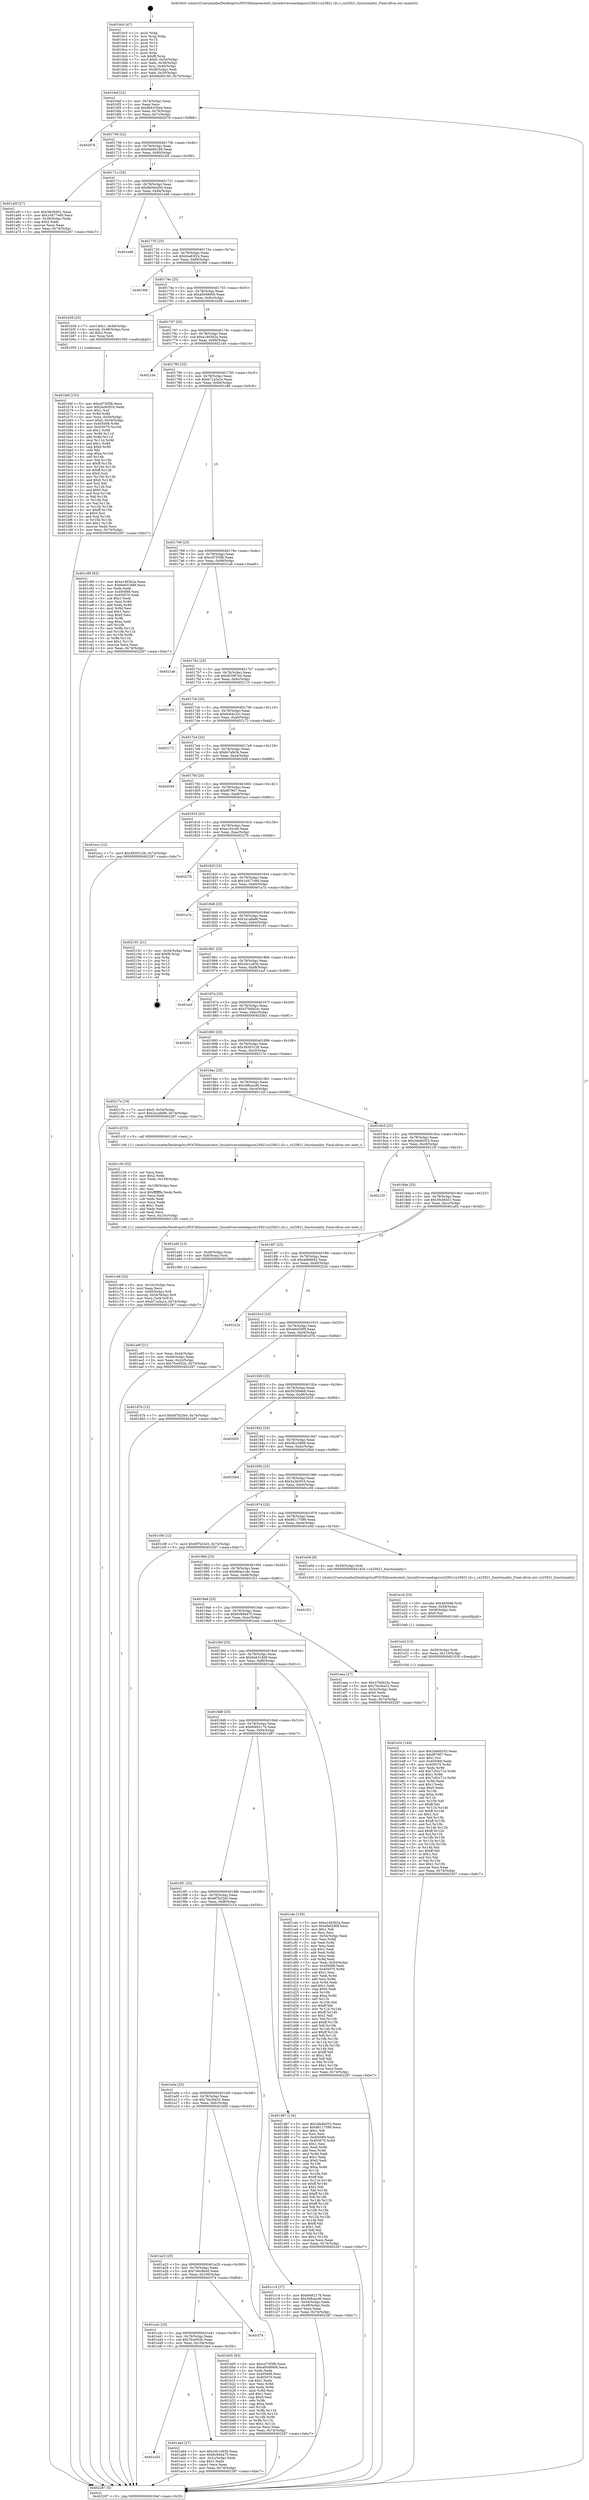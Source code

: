 digraph "0x4016c0" {
  label = "0x4016c0 (/mnt/c/Users/mathe/Desktop/tcc/POCII/binaries/extr_linuxdriversmediapcicx25821cx25821-i2c.c_cx25821_functionality_Final-ollvm.out::main(0))"
  labelloc = "t"
  node[shape=record]

  Entry [label="",width=0.3,height=0.3,shape=circle,fillcolor=black,style=filled]
  "0x4016ef" [label="{
     0x4016ef [23]\l
     | [instrs]\l
     &nbsp;&nbsp;0x4016ef \<+3\>: mov -0x74(%rbp),%eax\l
     &nbsp;&nbsp;0x4016f2 \<+2\>: mov %eax,%ecx\l
     &nbsp;&nbsp;0x4016f4 \<+6\>: sub $0x8bb335ed,%ecx\l
     &nbsp;&nbsp;0x4016fa \<+3\>: mov %eax,-0x78(%rbp)\l
     &nbsp;&nbsp;0x4016fd \<+3\>: mov %ecx,-0x7c(%rbp)\l
     &nbsp;&nbsp;0x401700 \<+6\>: je 0000000000402076 \<main+0x9b6\>\l
  }"]
  "0x402076" [label="{
     0x402076\l
  }", style=dashed]
  "0x401706" [label="{
     0x401706 [22]\l
     | [instrs]\l
     &nbsp;&nbsp;0x401706 \<+5\>: jmp 000000000040170b \<main+0x4b\>\l
     &nbsp;&nbsp;0x40170b \<+3\>: mov -0x78(%rbp),%eax\l
     &nbsp;&nbsp;0x40170e \<+5\>: sub $0x94e94180,%eax\l
     &nbsp;&nbsp;0x401713 \<+3\>: mov %eax,-0x80(%rbp)\l
     &nbsp;&nbsp;0x401716 \<+6\>: je 0000000000401a5f \<main+0x39f\>\l
  }"]
  Exit [label="",width=0.3,height=0.3,shape=circle,fillcolor=black,style=filled,peripheries=2]
  "0x401a5f" [label="{
     0x401a5f [27]\l
     | [instrs]\l
     &nbsp;&nbsp;0x401a5f \<+5\>: mov $0x3fe36451,%eax\l
     &nbsp;&nbsp;0x401a64 \<+5\>: mov $0x1d477e60,%ecx\l
     &nbsp;&nbsp;0x401a69 \<+3\>: mov -0x30(%rbp),%edx\l
     &nbsp;&nbsp;0x401a6c \<+3\>: cmp $0x2,%edx\l
     &nbsp;&nbsp;0x401a6f \<+3\>: cmovne %ecx,%eax\l
     &nbsp;&nbsp;0x401a72 \<+3\>: mov %eax,-0x74(%rbp)\l
     &nbsp;&nbsp;0x401a75 \<+5\>: jmp 0000000000402287 \<main+0xbc7\>\l
  }"]
  "0x40171c" [label="{
     0x40171c [25]\l
     | [instrs]\l
     &nbsp;&nbsp;0x40171c \<+5\>: jmp 0000000000401721 \<main+0x61\>\l
     &nbsp;&nbsp;0x401721 \<+3\>: mov -0x78(%rbp),%eax\l
     &nbsp;&nbsp;0x401724 \<+5\>: sub $0x9b50ed50,%eax\l
     &nbsp;&nbsp;0x401729 \<+6\>: mov %eax,-0x84(%rbp)\l
     &nbsp;&nbsp;0x40172f \<+6\>: je 0000000000401ed8 \<main+0x818\>\l
  }"]
  "0x402287" [label="{
     0x402287 [5]\l
     | [instrs]\l
     &nbsp;&nbsp;0x402287 \<+5\>: jmp 00000000004016ef \<main+0x2f\>\l
  }"]
  "0x4016c0" [label="{
     0x4016c0 [47]\l
     | [instrs]\l
     &nbsp;&nbsp;0x4016c0 \<+1\>: push %rbp\l
     &nbsp;&nbsp;0x4016c1 \<+3\>: mov %rsp,%rbp\l
     &nbsp;&nbsp;0x4016c4 \<+2\>: push %r15\l
     &nbsp;&nbsp;0x4016c6 \<+2\>: push %r14\l
     &nbsp;&nbsp;0x4016c8 \<+2\>: push %r13\l
     &nbsp;&nbsp;0x4016ca \<+2\>: push %r12\l
     &nbsp;&nbsp;0x4016cc \<+1\>: push %rbx\l
     &nbsp;&nbsp;0x4016cd \<+7\>: sub $0xf8,%rsp\l
     &nbsp;&nbsp;0x4016d4 \<+7\>: movl $0x0,-0x34(%rbp)\l
     &nbsp;&nbsp;0x4016db \<+3\>: mov %edi,-0x38(%rbp)\l
     &nbsp;&nbsp;0x4016de \<+4\>: mov %rsi,-0x40(%rbp)\l
     &nbsp;&nbsp;0x4016e2 \<+3\>: mov -0x38(%rbp),%edi\l
     &nbsp;&nbsp;0x4016e5 \<+3\>: mov %edi,-0x30(%rbp)\l
     &nbsp;&nbsp;0x4016e8 \<+7\>: movl $0x94e94180,-0x74(%rbp)\l
  }"]
  "0x401e3c" [label="{
     0x401e3c [144]\l
     | [instrs]\l
     &nbsp;&nbsp;0x401e3c \<+5\>: mov $0x3de8d353,%eax\l
     &nbsp;&nbsp;0x401e41 \<+5\>: mov $0xf87907,%esi\l
     &nbsp;&nbsp;0x401e46 \<+2\>: mov $0x1,%cl\l
     &nbsp;&nbsp;0x401e48 \<+7\>: mov 0x405068,%edx\l
     &nbsp;&nbsp;0x401e4f \<+8\>: mov 0x405070,%r8d\l
     &nbsp;&nbsp;0x401e57 \<+3\>: mov %edx,%r9d\l
     &nbsp;&nbsp;0x401e5a \<+7\>: add $0x7c92c71e,%r9d\l
     &nbsp;&nbsp;0x401e61 \<+4\>: sub $0x1,%r9d\l
     &nbsp;&nbsp;0x401e65 \<+7\>: sub $0x7c92c71e,%r9d\l
     &nbsp;&nbsp;0x401e6c \<+4\>: imul %r9d,%edx\l
     &nbsp;&nbsp;0x401e70 \<+3\>: and $0x1,%edx\l
     &nbsp;&nbsp;0x401e73 \<+3\>: cmp $0x0,%edx\l
     &nbsp;&nbsp;0x401e76 \<+4\>: sete %r10b\l
     &nbsp;&nbsp;0x401e7a \<+4\>: cmp $0xa,%r8d\l
     &nbsp;&nbsp;0x401e7e \<+4\>: setl %r11b\l
     &nbsp;&nbsp;0x401e82 \<+3\>: mov %r10b,%bl\l
     &nbsp;&nbsp;0x401e85 \<+3\>: xor $0xff,%bl\l
     &nbsp;&nbsp;0x401e88 \<+3\>: mov %r11b,%r14b\l
     &nbsp;&nbsp;0x401e8b \<+4\>: xor $0xff,%r14b\l
     &nbsp;&nbsp;0x401e8f \<+3\>: xor $0x1,%cl\l
     &nbsp;&nbsp;0x401e92 \<+3\>: mov %bl,%r15b\l
     &nbsp;&nbsp;0x401e95 \<+4\>: and $0xff,%r15b\l
     &nbsp;&nbsp;0x401e99 \<+3\>: and %cl,%r10b\l
     &nbsp;&nbsp;0x401e9c \<+3\>: mov %r14b,%r12b\l
     &nbsp;&nbsp;0x401e9f \<+4\>: and $0xff,%r12b\l
     &nbsp;&nbsp;0x401ea3 \<+3\>: and %cl,%r11b\l
     &nbsp;&nbsp;0x401ea6 \<+3\>: or %r10b,%r15b\l
     &nbsp;&nbsp;0x401ea9 \<+3\>: or %r11b,%r12b\l
     &nbsp;&nbsp;0x401eac \<+3\>: xor %r12b,%r15b\l
     &nbsp;&nbsp;0x401eaf \<+3\>: or %r14b,%bl\l
     &nbsp;&nbsp;0x401eb2 \<+3\>: xor $0xff,%bl\l
     &nbsp;&nbsp;0x401eb5 \<+3\>: or $0x1,%cl\l
     &nbsp;&nbsp;0x401eb8 \<+2\>: and %cl,%bl\l
     &nbsp;&nbsp;0x401eba \<+3\>: or %bl,%r15b\l
     &nbsp;&nbsp;0x401ebd \<+4\>: test $0x1,%r15b\l
     &nbsp;&nbsp;0x401ec1 \<+3\>: cmovne %esi,%eax\l
     &nbsp;&nbsp;0x401ec4 \<+3\>: mov %eax,-0x74(%rbp)\l
     &nbsp;&nbsp;0x401ec7 \<+5\>: jmp 0000000000402287 \<main+0xbc7\>\l
  }"]
  "0x401ed8" [label="{
     0x401ed8\l
  }", style=dashed]
  "0x401735" [label="{
     0x401735 [25]\l
     | [instrs]\l
     &nbsp;&nbsp;0x401735 \<+5\>: jmp 000000000040173a \<main+0x7a\>\l
     &nbsp;&nbsp;0x40173a \<+3\>: mov -0x78(%rbp),%eax\l
     &nbsp;&nbsp;0x40173d \<+5\>: sub $0x9ca83f24,%eax\l
     &nbsp;&nbsp;0x401742 \<+6\>: mov %eax,-0x88(%rbp)\l
     &nbsp;&nbsp;0x401748 \<+6\>: je 0000000000401f06 \<main+0x846\>\l
  }"]
  "0x401e2d" [label="{
     0x401e2d [15]\l
     | [instrs]\l
     &nbsp;&nbsp;0x401e2d \<+4\>: mov -0x50(%rbp),%rdi\l
     &nbsp;&nbsp;0x401e31 \<+6\>: mov %eax,-0x110(%rbp)\l
     &nbsp;&nbsp;0x401e37 \<+5\>: call 0000000000401030 \<free@plt\>\l
     | [calls]\l
     &nbsp;&nbsp;0x401030 \{1\} (unknown)\l
  }"]
  "0x401f06" [label="{
     0x401f06\l
  }", style=dashed]
  "0x40174e" [label="{
     0x40174e [25]\l
     | [instrs]\l
     &nbsp;&nbsp;0x40174e \<+5\>: jmp 0000000000401753 \<main+0x93\>\l
     &nbsp;&nbsp;0x401753 \<+3\>: mov -0x78(%rbp),%eax\l
     &nbsp;&nbsp;0x401756 \<+5\>: sub $0xa0048606,%eax\l
     &nbsp;&nbsp;0x40175b \<+6\>: mov %eax,-0x8c(%rbp)\l
     &nbsp;&nbsp;0x401761 \<+6\>: je 0000000000401b58 \<main+0x498\>\l
  }"]
  "0x401e16" [label="{
     0x401e16 [23]\l
     | [instrs]\l
     &nbsp;&nbsp;0x401e16 \<+10\>: movabs $0x4030d6,%rdi\l
     &nbsp;&nbsp;0x401e20 \<+3\>: mov %eax,-0x58(%rbp)\l
     &nbsp;&nbsp;0x401e23 \<+3\>: mov -0x58(%rbp),%esi\l
     &nbsp;&nbsp;0x401e26 \<+2\>: mov $0x0,%al\l
     &nbsp;&nbsp;0x401e28 \<+5\>: call 0000000000401040 \<printf@plt\>\l
     | [calls]\l
     &nbsp;&nbsp;0x401040 \{1\} (unknown)\l
  }"]
  "0x401b58" [label="{
     0x401b58 [23]\l
     | [instrs]\l
     &nbsp;&nbsp;0x401b58 \<+7\>: movl $0x1,-0x48(%rbp)\l
     &nbsp;&nbsp;0x401b5f \<+4\>: movslq -0x48(%rbp),%rax\l
     &nbsp;&nbsp;0x401b63 \<+4\>: shl $0x2,%rax\l
     &nbsp;&nbsp;0x401b67 \<+3\>: mov %rax,%rdi\l
     &nbsp;&nbsp;0x401b6a \<+5\>: call 0000000000401050 \<malloc@plt\>\l
     | [calls]\l
     &nbsp;&nbsp;0x401050 \{1\} (unknown)\l
  }"]
  "0x401767" [label="{
     0x401767 [25]\l
     | [instrs]\l
     &nbsp;&nbsp;0x401767 \<+5\>: jmp 000000000040176c \<main+0xac\>\l
     &nbsp;&nbsp;0x40176c \<+3\>: mov -0x78(%rbp),%eax\l
     &nbsp;&nbsp;0x40176f \<+5\>: sub $0xa1493b2a,%eax\l
     &nbsp;&nbsp;0x401774 \<+6\>: mov %eax,-0x90(%rbp)\l
     &nbsp;&nbsp;0x40177a \<+6\>: je 00000000004021d4 \<main+0xb14\>\l
  }"]
  "0x401c68" [label="{
     0x401c68 [33]\l
     | [instrs]\l
     &nbsp;&nbsp;0x401c68 \<+6\>: mov -0x10c(%rbp),%ecx\l
     &nbsp;&nbsp;0x401c6e \<+3\>: imul %eax,%ecx\l
     &nbsp;&nbsp;0x401c71 \<+4\>: mov -0x50(%rbp),%r8\l
     &nbsp;&nbsp;0x401c75 \<+4\>: movslq -0x54(%rbp),%r9\l
     &nbsp;&nbsp;0x401c79 \<+4\>: mov %ecx,(%r8,%r9,4)\l
     &nbsp;&nbsp;0x401c7d \<+7\>: movl $0xb71a5a1e,-0x74(%rbp)\l
     &nbsp;&nbsp;0x401c84 \<+5\>: jmp 0000000000402287 \<main+0xbc7\>\l
  }"]
  "0x4021d4" [label="{
     0x4021d4\l
  }", style=dashed]
  "0x401780" [label="{
     0x401780 [25]\l
     | [instrs]\l
     &nbsp;&nbsp;0x401780 \<+5\>: jmp 0000000000401785 \<main+0xc5\>\l
     &nbsp;&nbsp;0x401785 \<+3\>: mov -0x78(%rbp),%eax\l
     &nbsp;&nbsp;0x401788 \<+5\>: sub $0xb71a5a1e,%eax\l
     &nbsp;&nbsp;0x40178d \<+6\>: mov %eax,-0x94(%rbp)\l
     &nbsp;&nbsp;0x401793 \<+6\>: je 0000000000401c89 \<main+0x5c9\>\l
  }"]
  "0x401c34" [label="{
     0x401c34 [52]\l
     | [instrs]\l
     &nbsp;&nbsp;0x401c34 \<+2\>: xor %ecx,%ecx\l
     &nbsp;&nbsp;0x401c36 \<+5\>: mov $0x2,%edx\l
     &nbsp;&nbsp;0x401c3b \<+6\>: mov %edx,-0x108(%rbp)\l
     &nbsp;&nbsp;0x401c41 \<+1\>: cltd\l
     &nbsp;&nbsp;0x401c42 \<+6\>: mov -0x108(%rbp),%esi\l
     &nbsp;&nbsp;0x401c48 \<+2\>: idiv %esi\l
     &nbsp;&nbsp;0x401c4a \<+6\>: imul $0xfffffffe,%edx,%edx\l
     &nbsp;&nbsp;0x401c50 \<+2\>: mov %ecx,%edi\l
     &nbsp;&nbsp;0x401c52 \<+2\>: sub %edx,%edi\l
     &nbsp;&nbsp;0x401c54 \<+2\>: mov %ecx,%edx\l
     &nbsp;&nbsp;0x401c56 \<+3\>: sub $0x1,%edx\l
     &nbsp;&nbsp;0x401c59 \<+2\>: add %edx,%edi\l
     &nbsp;&nbsp;0x401c5b \<+2\>: sub %edi,%ecx\l
     &nbsp;&nbsp;0x401c5d \<+6\>: mov %ecx,-0x10c(%rbp)\l
     &nbsp;&nbsp;0x401c63 \<+5\>: call 0000000000401160 \<next_i\>\l
     | [calls]\l
     &nbsp;&nbsp;0x401160 \{1\} (/mnt/c/Users/mathe/Desktop/tcc/POCII/binaries/extr_linuxdriversmediapcicx25821cx25821-i2c.c_cx25821_functionality_Final-ollvm.out::next_i)\l
  }"]
  "0x401c89" [label="{
     0x401c89 [83]\l
     | [instrs]\l
     &nbsp;&nbsp;0x401c89 \<+5\>: mov $0xa1493b2a,%eax\l
     &nbsp;&nbsp;0x401c8e \<+5\>: mov $0x6e6318d9,%ecx\l
     &nbsp;&nbsp;0x401c93 \<+2\>: xor %edx,%edx\l
     &nbsp;&nbsp;0x401c95 \<+7\>: mov 0x405068,%esi\l
     &nbsp;&nbsp;0x401c9c \<+7\>: mov 0x405070,%edi\l
     &nbsp;&nbsp;0x401ca3 \<+3\>: sub $0x1,%edx\l
     &nbsp;&nbsp;0x401ca6 \<+3\>: mov %esi,%r8d\l
     &nbsp;&nbsp;0x401ca9 \<+3\>: add %edx,%r8d\l
     &nbsp;&nbsp;0x401cac \<+4\>: imul %r8d,%esi\l
     &nbsp;&nbsp;0x401cb0 \<+3\>: and $0x1,%esi\l
     &nbsp;&nbsp;0x401cb3 \<+3\>: cmp $0x0,%esi\l
     &nbsp;&nbsp;0x401cb6 \<+4\>: sete %r9b\l
     &nbsp;&nbsp;0x401cba \<+3\>: cmp $0xa,%edi\l
     &nbsp;&nbsp;0x401cbd \<+4\>: setl %r10b\l
     &nbsp;&nbsp;0x401cc1 \<+3\>: mov %r9b,%r11b\l
     &nbsp;&nbsp;0x401cc4 \<+3\>: and %r10b,%r11b\l
     &nbsp;&nbsp;0x401cc7 \<+3\>: xor %r10b,%r9b\l
     &nbsp;&nbsp;0x401cca \<+3\>: or %r9b,%r11b\l
     &nbsp;&nbsp;0x401ccd \<+4\>: test $0x1,%r11b\l
     &nbsp;&nbsp;0x401cd1 \<+3\>: cmovne %ecx,%eax\l
     &nbsp;&nbsp;0x401cd4 \<+3\>: mov %eax,-0x74(%rbp)\l
     &nbsp;&nbsp;0x401cd7 \<+5\>: jmp 0000000000402287 \<main+0xbc7\>\l
  }"]
  "0x401799" [label="{
     0x401799 [25]\l
     | [instrs]\l
     &nbsp;&nbsp;0x401799 \<+5\>: jmp 000000000040179e \<main+0xde\>\l
     &nbsp;&nbsp;0x40179e \<+3\>: mov -0x78(%rbp),%eax\l
     &nbsp;&nbsp;0x4017a1 \<+5\>: sub $0xcd75f3fb,%eax\l
     &nbsp;&nbsp;0x4017a6 \<+6\>: mov %eax,-0x98(%rbp)\l
     &nbsp;&nbsp;0x4017ac \<+6\>: je 00000000004021a6 \<main+0xae6\>\l
  }"]
  "0x401b6f" [label="{
     0x401b6f [153]\l
     | [instrs]\l
     &nbsp;&nbsp;0x401b6f \<+5\>: mov $0xcd75f3fb,%ecx\l
     &nbsp;&nbsp;0x401b74 \<+5\>: mov $0x5a3b5f16,%edx\l
     &nbsp;&nbsp;0x401b79 \<+3\>: mov $0x1,%sil\l
     &nbsp;&nbsp;0x401b7c \<+3\>: xor %r8d,%r8d\l
     &nbsp;&nbsp;0x401b7f \<+4\>: mov %rax,-0x50(%rbp)\l
     &nbsp;&nbsp;0x401b83 \<+7\>: movl $0x0,-0x54(%rbp)\l
     &nbsp;&nbsp;0x401b8a \<+8\>: mov 0x405068,%r9d\l
     &nbsp;&nbsp;0x401b92 \<+8\>: mov 0x405070,%r10d\l
     &nbsp;&nbsp;0x401b9a \<+4\>: sub $0x1,%r8d\l
     &nbsp;&nbsp;0x401b9e \<+3\>: mov %r9d,%r11d\l
     &nbsp;&nbsp;0x401ba1 \<+3\>: add %r8d,%r11d\l
     &nbsp;&nbsp;0x401ba4 \<+4\>: imul %r11d,%r9d\l
     &nbsp;&nbsp;0x401ba8 \<+4\>: and $0x1,%r9d\l
     &nbsp;&nbsp;0x401bac \<+4\>: cmp $0x0,%r9d\l
     &nbsp;&nbsp;0x401bb0 \<+3\>: sete %bl\l
     &nbsp;&nbsp;0x401bb3 \<+4\>: cmp $0xa,%r10d\l
     &nbsp;&nbsp;0x401bb7 \<+4\>: setl %r14b\l
     &nbsp;&nbsp;0x401bbb \<+3\>: mov %bl,%r15b\l
     &nbsp;&nbsp;0x401bbe \<+4\>: xor $0xff,%r15b\l
     &nbsp;&nbsp;0x401bc2 \<+3\>: mov %r14b,%r12b\l
     &nbsp;&nbsp;0x401bc5 \<+4\>: xor $0xff,%r12b\l
     &nbsp;&nbsp;0x401bc9 \<+4\>: xor $0x0,%sil\l
     &nbsp;&nbsp;0x401bcd \<+3\>: mov %r15b,%r13b\l
     &nbsp;&nbsp;0x401bd0 \<+4\>: and $0x0,%r13b\l
     &nbsp;&nbsp;0x401bd4 \<+3\>: and %sil,%bl\l
     &nbsp;&nbsp;0x401bd7 \<+3\>: mov %r12b,%al\l
     &nbsp;&nbsp;0x401bda \<+2\>: and $0x0,%al\l
     &nbsp;&nbsp;0x401bdc \<+3\>: and %sil,%r14b\l
     &nbsp;&nbsp;0x401bdf \<+3\>: or %bl,%r13b\l
     &nbsp;&nbsp;0x401be2 \<+3\>: or %r14b,%al\l
     &nbsp;&nbsp;0x401be5 \<+3\>: xor %al,%r13b\l
     &nbsp;&nbsp;0x401be8 \<+3\>: or %r12b,%r15b\l
     &nbsp;&nbsp;0x401beb \<+4\>: xor $0xff,%r15b\l
     &nbsp;&nbsp;0x401bef \<+4\>: or $0x0,%sil\l
     &nbsp;&nbsp;0x401bf3 \<+3\>: and %sil,%r15b\l
     &nbsp;&nbsp;0x401bf6 \<+3\>: or %r15b,%r13b\l
     &nbsp;&nbsp;0x401bf9 \<+4\>: test $0x1,%r13b\l
     &nbsp;&nbsp;0x401bfd \<+3\>: cmovne %edx,%ecx\l
     &nbsp;&nbsp;0x401c00 \<+3\>: mov %ecx,-0x74(%rbp)\l
     &nbsp;&nbsp;0x401c03 \<+5\>: jmp 0000000000402287 \<main+0xbc7\>\l
  }"]
  "0x4021a6" [label="{
     0x4021a6\l
  }", style=dashed]
  "0x4017b2" [label="{
     0x4017b2 [25]\l
     | [instrs]\l
     &nbsp;&nbsp;0x4017b2 \<+5\>: jmp 00000000004017b7 \<main+0xf7\>\l
     &nbsp;&nbsp;0x4017b7 \<+3\>: mov -0x78(%rbp),%eax\l
     &nbsp;&nbsp;0x4017ba \<+5\>: sub $0xd039f7ed,%eax\l
     &nbsp;&nbsp;0x4017bf \<+6\>: mov %eax,-0x9c(%rbp)\l
     &nbsp;&nbsp;0x4017c5 \<+6\>: je 0000000000402115 \<main+0xa55\>\l
  }"]
  "0x401a55" [label="{
     0x401a55\l
  }", style=dashed]
  "0x402115" [label="{
     0x402115\l
  }", style=dashed]
  "0x4017cb" [label="{
     0x4017cb [25]\l
     | [instrs]\l
     &nbsp;&nbsp;0x4017cb \<+5\>: jmp 00000000004017d0 \<main+0x110\>\l
     &nbsp;&nbsp;0x4017d0 \<+3\>: mov -0x78(%rbp),%eax\l
     &nbsp;&nbsp;0x4017d3 \<+5\>: sub $0xdc64c22c,%eax\l
     &nbsp;&nbsp;0x4017d8 \<+6\>: mov %eax,-0xa0(%rbp)\l
     &nbsp;&nbsp;0x4017de \<+6\>: je 0000000000402172 \<main+0xab2\>\l
  }"]
  "0x401ab4" [label="{
     0x401ab4 [27]\l
     | [instrs]\l
     &nbsp;&nbsp;0x401ab4 \<+5\>: mov $0x2dc1a93b,%eax\l
     &nbsp;&nbsp;0x401ab9 \<+5\>: mov $0x6c9d4475,%ecx\l
     &nbsp;&nbsp;0x401abe \<+3\>: mov -0x2c(%rbp),%edx\l
     &nbsp;&nbsp;0x401ac1 \<+3\>: cmp $0x1,%edx\l
     &nbsp;&nbsp;0x401ac4 \<+3\>: cmovl %ecx,%eax\l
     &nbsp;&nbsp;0x401ac7 \<+3\>: mov %eax,-0x74(%rbp)\l
     &nbsp;&nbsp;0x401aca \<+5\>: jmp 0000000000402287 \<main+0xbc7\>\l
  }"]
  "0x402172" [label="{
     0x402172\l
  }", style=dashed]
  "0x4017e4" [label="{
     0x4017e4 [25]\l
     | [instrs]\l
     &nbsp;&nbsp;0x4017e4 \<+5\>: jmp 00000000004017e9 \<main+0x129\>\l
     &nbsp;&nbsp;0x4017e9 \<+3\>: mov -0x78(%rbp),%eax\l
     &nbsp;&nbsp;0x4017ec \<+5\>: sub $0xfe7afe3b,%eax\l
     &nbsp;&nbsp;0x4017f1 \<+6\>: mov %eax,-0xa4(%rbp)\l
     &nbsp;&nbsp;0x4017f7 \<+6\>: je 0000000000402049 \<main+0x989\>\l
  }"]
  "0x401a3c" [label="{
     0x401a3c [25]\l
     | [instrs]\l
     &nbsp;&nbsp;0x401a3c \<+5\>: jmp 0000000000401a41 \<main+0x381\>\l
     &nbsp;&nbsp;0x401a41 \<+3\>: mov -0x78(%rbp),%eax\l
     &nbsp;&nbsp;0x401a44 \<+5\>: sub $0x7fce052b,%eax\l
     &nbsp;&nbsp;0x401a49 \<+6\>: mov %eax,-0x104(%rbp)\l
     &nbsp;&nbsp;0x401a4f \<+6\>: je 0000000000401ab4 \<main+0x3f4\>\l
  }"]
  "0x402049" [label="{
     0x402049\l
  }", style=dashed]
  "0x4017fd" [label="{
     0x4017fd [25]\l
     | [instrs]\l
     &nbsp;&nbsp;0x4017fd \<+5\>: jmp 0000000000401802 \<main+0x142\>\l
     &nbsp;&nbsp;0x401802 \<+3\>: mov -0x78(%rbp),%eax\l
     &nbsp;&nbsp;0x401805 \<+5\>: sub $0xf87907,%eax\l
     &nbsp;&nbsp;0x40180a \<+6\>: mov %eax,-0xa8(%rbp)\l
     &nbsp;&nbsp;0x401810 \<+6\>: je 0000000000401ecc \<main+0x80c\>\l
  }"]
  "0x401f74" [label="{
     0x401f74\l
  }", style=dashed]
  "0x401ecc" [label="{
     0x401ecc [12]\l
     | [instrs]\l
     &nbsp;&nbsp;0x401ecc \<+7\>: movl $0x38303126,-0x74(%rbp)\l
     &nbsp;&nbsp;0x401ed3 \<+5\>: jmp 0000000000402287 \<main+0xbc7\>\l
  }"]
  "0x401816" [label="{
     0x401816 [25]\l
     | [instrs]\l
     &nbsp;&nbsp;0x401816 \<+5\>: jmp 000000000040181b \<main+0x15b\>\l
     &nbsp;&nbsp;0x40181b \<+3\>: mov -0x78(%rbp),%eax\l
     &nbsp;&nbsp;0x40181e \<+5\>: sub $0xe192c9d,%eax\l
     &nbsp;&nbsp;0x401823 \<+6\>: mov %eax,-0xac(%rbp)\l
     &nbsp;&nbsp;0x401829 \<+6\>: je 000000000040227b \<main+0xbbb\>\l
  }"]
  "0x401a23" [label="{
     0x401a23 [25]\l
     | [instrs]\l
     &nbsp;&nbsp;0x401a23 \<+5\>: jmp 0000000000401a28 \<main+0x368\>\l
     &nbsp;&nbsp;0x401a28 \<+3\>: mov -0x78(%rbp),%eax\l
     &nbsp;&nbsp;0x401a2b \<+5\>: sub $0x7e6c8b40,%eax\l
     &nbsp;&nbsp;0x401a30 \<+6\>: mov %eax,-0x100(%rbp)\l
     &nbsp;&nbsp;0x401a36 \<+6\>: je 0000000000401f74 \<main+0x8b4\>\l
  }"]
  "0x40227b" [label="{
     0x40227b\l
  }", style=dashed]
  "0x40182f" [label="{
     0x40182f [25]\l
     | [instrs]\l
     &nbsp;&nbsp;0x40182f \<+5\>: jmp 0000000000401834 \<main+0x174\>\l
     &nbsp;&nbsp;0x401834 \<+3\>: mov -0x78(%rbp),%eax\l
     &nbsp;&nbsp;0x401837 \<+5\>: sub $0x1d477e60,%eax\l
     &nbsp;&nbsp;0x40183c \<+6\>: mov %eax,-0xb0(%rbp)\l
     &nbsp;&nbsp;0x401842 \<+6\>: je 0000000000401a7a \<main+0x3ba\>\l
  }"]
  "0x401b05" [label="{
     0x401b05 [83]\l
     | [instrs]\l
     &nbsp;&nbsp;0x401b05 \<+5\>: mov $0xcd75f3fb,%eax\l
     &nbsp;&nbsp;0x401b0a \<+5\>: mov $0xa0048606,%ecx\l
     &nbsp;&nbsp;0x401b0f \<+2\>: xor %edx,%edx\l
     &nbsp;&nbsp;0x401b11 \<+7\>: mov 0x405068,%esi\l
     &nbsp;&nbsp;0x401b18 \<+7\>: mov 0x405070,%edi\l
     &nbsp;&nbsp;0x401b1f \<+3\>: sub $0x1,%edx\l
     &nbsp;&nbsp;0x401b22 \<+3\>: mov %esi,%r8d\l
     &nbsp;&nbsp;0x401b25 \<+3\>: add %edx,%r8d\l
     &nbsp;&nbsp;0x401b28 \<+4\>: imul %r8d,%esi\l
     &nbsp;&nbsp;0x401b2c \<+3\>: and $0x1,%esi\l
     &nbsp;&nbsp;0x401b2f \<+3\>: cmp $0x0,%esi\l
     &nbsp;&nbsp;0x401b32 \<+4\>: sete %r9b\l
     &nbsp;&nbsp;0x401b36 \<+3\>: cmp $0xa,%edi\l
     &nbsp;&nbsp;0x401b39 \<+4\>: setl %r10b\l
     &nbsp;&nbsp;0x401b3d \<+3\>: mov %r9b,%r11b\l
     &nbsp;&nbsp;0x401b40 \<+3\>: and %r10b,%r11b\l
     &nbsp;&nbsp;0x401b43 \<+3\>: xor %r10b,%r9b\l
     &nbsp;&nbsp;0x401b46 \<+3\>: or %r9b,%r11b\l
     &nbsp;&nbsp;0x401b49 \<+4\>: test $0x1,%r11b\l
     &nbsp;&nbsp;0x401b4d \<+3\>: cmovne %ecx,%eax\l
     &nbsp;&nbsp;0x401b50 \<+3\>: mov %eax,-0x74(%rbp)\l
     &nbsp;&nbsp;0x401b53 \<+5\>: jmp 0000000000402287 \<main+0xbc7\>\l
  }"]
  "0x401a7a" [label="{
     0x401a7a\l
  }", style=dashed]
  "0x401848" [label="{
     0x401848 [25]\l
     | [instrs]\l
     &nbsp;&nbsp;0x401848 \<+5\>: jmp 000000000040184d \<main+0x18d\>\l
     &nbsp;&nbsp;0x40184d \<+3\>: mov -0x78(%rbp),%eax\l
     &nbsp;&nbsp;0x401850 \<+5\>: sub $0x2a1afa96,%eax\l
     &nbsp;&nbsp;0x401855 \<+6\>: mov %eax,-0xb4(%rbp)\l
     &nbsp;&nbsp;0x40185b \<+6\>: je 0000000000402191 \<main+0xad1\>\l
  }"]
  "0x401a0a" [label="{
     0x401a0a [25]\l
     | [instrs]\l
     &nbsp;&nbsp;0x401a0a \<+5\>: jmp 0000000000401a0f \<main+0x34f\>\l
     &nbsp;&nbsp;0x401a0f \<+3\>: mov -0x78(%rbp),%eax\l
     &nbsp;&nbsp;0x401a12 \<+5\>: sub $0x70a3ba32,%eax\l
     &nbsp;&nbsp;0x401a17 \<+6\>: mov %eax,-0xfc(%rbp)\l
     &nbsp;&nbsp;0x401a1d \<+6\>: je 0000000000401b05 \<main+0x445\>\l
  }"]
  "0x402191" [label="{
     0x402191 [21]\l
     | [instrs]\l
     &nbsp;&nbsp;0x402191 \<+3\>: mov -0x34(%rbp),%eax\l
     &nbsp;&nbsp;0x402194 \<+7\>: add $0xf8,%rsp\l
     &nbsp;&nbsp;0x40219b \<+1\>: pop %rbx\l
     &nbsp;&nbsp;0x40219c \<+2\>: pop %r12\l
     &nbsp;&nbsp;0x40219e \<+2\>: pop %r13\l
     &nbsp;&nbsp;0x4021a0 \<+2\>: pop %r14\l
     &nbsp;&nbsp;0x4021a2 \<+2\>: pop %r15\l
     &nbsp;&nbsp;0x4021a4 \<+1\>: pop %rbp\l
     &nbsp;&nbsp;0x4021a5 \<+1\>: ret\l
  }"]
  "0x401861" [label="{
     0x401861 [25]\l
     | [instrs]\l
     &nbsp;&nbsp;0x401861 \<+5\>: jmp 0000000000401866 \<main+0x1a6\>\l
     &nbsp;&nbsp;0x401866 \<+3\>: mov -0x78(%rbp),%eax\l
     &nbsp;&nbsp;0x401869 \<+5\>: sub $0x2dc1a93b,%eax\l
     &nbsp;&nbsp;0x40186e \<+6\>: mov %eax,-0xb8(%rbp)\l
     &nbsp;&nbsp;0x401874 \<+6\>: je 0000000000401acf \<main+0x40f\>\l
  }"]
  "0x401c14" [label="{
     0x401c14 [27]\l
     | [instrs]\l
     &nbsp;&nbsp;0x401c14 \<+5\>: mov $0x6f462176,%eax\l
     &nbsp;&nbsp;0x401c19 \<+5\>: mov $0x3d8cacd6,%ecx\l
     &nbsp;&nbsp;0x401c1e \<+3\>: mov -0x54(%rbp),%edx\l
     &nbsp;&nbsp;0x401c21 \<+3\>: cmp -0x48(%rbp),%edx\l
     &nbsp;&nbsp;0x401c24 \<+3\>: cmovl %ecx,%eax\l
     &nbsp;&nbsp;0x401c27 \<+3\>: mov %eax,-0x74(%rbp)\l
     &nbsp;&nbsp;0x401c2a \<+5\>: jmp 0000000000402287 \<main+0xbc7\>\l
  }"]
  "0x401acf" [label="{
     0x401acf\l
  }", style=dashed]
  "0x40187a" [label="{
     0x40187a [25]\l
     | [instrs]\l
     &nbsp;&nbsp;0x40187a \<+5\>: jmp 000000000040187f \<main+0x1bf\>\l
     &nbsp;&nbsp;0x40187f \<+3\>: mov -0x78(%rbp),%eax\l
     &nbsp;&nbsp;0x401882 \<+5\>: sub $0x37b0624c,%eax\l
     &nbsp;&nbsp;0x401887 \<+6\>: mov %eax,-0xbc(%rbp)\l
     &nbsp;&nbsp;0x40188d \<+6\>: je 00000000004020b1 \<main+0x9f1\>\l
  }"]
  "0x4019f1" [label="{
     0x4019f1 [25]\l
     | [instrs]\l
     &nbsp;&nbsp;0x4019f1 \<+5\>: jmp 00000000004019f6 \<main+0x336\>\l
     &nbsp;&nbsp;0x4019f6 \<+3\>: mov -0x78(%rbp),%eax\l
     &nbsp;&nbsp;0x4019f9 \<+5\>: sub $0x6f7b23e5,%eax\l
     &nbsp;&nbsp;0x4019fe \<+6\>: mov %eax,-0xf8(%rbp)\l
     &nbsp;&nbsp;0x401a04 \<+6\>: je 0000000000401c14 \<main+0x554\>\l
  }"]
  "0x4020b1" [label="{
     0x4020b1\l
  }", style=dashed]
  "0x401893" [label="{
     0x401893 [25]\l
     | [instrs]\l
     &nbsp;&nbsp;0x401893 \<+5\>: jmp 0000000000401898 \<main+0x1d8\>\l
     &nbsp;&nbsp;0x401898 \<+3\>: mov -0x78(%rbp),%eax\l
     &nbsp;&nbsp;0x40189b \<+5\>: sub $0x38303126,%eax\l
     &nbsp;&nbsp;0x4018a0 \<+6\>: mov %eax,-0xc0(%rbp)\l
     &nbsp;&nbsp;0x4018a6 \<+6\>: je 000000000040217e \<main+0xabe\>\l
  }"]
  "0x401d87" [label="{
     0x401d87 [134]\l
     | [instrs]\l
     &nbsp;&nbsp;0x401d87 \<+5\>: mov $0x3de8d353,%eax\l
     &nbsp;&nbsp;0x401d8c \<+5\>: mov $0x68117599,%ecx\l
     &nbsp;&nbsp;0x401d91 \<+2\>: mov $0x1,%dl\l
     &nbsp;&nbsp;0x401d93 \<+2\>: xor %esi,%esi\l
     &nbsp;&nbsp;0x401d95 \<+7\>: mov 0x405068,%edi\l
     &nbsp;&nbsp;0x401d9c \<+8\>: mov 0x405070,%r8d\l
     &nbsp;&nbsp;0x401da4 \<+3\>: sub $0x1,%esi\l
     &nbsp;&nbsp;0x401da7 \<+3\>: mov %edi,%r9d\l
     &nbsp;&nbsp;0x401daa \<+3\>: add %esi,%r9d\l
     &nbsp;&nbsp;0x401dad \<+4\>: imul %r9d,%edi\l
     &nbsp;&nbsp;0x401db1 \<+3\>: and $0x1,%edi\l
     &nbsp;&nbsp;0x401db4 \<+3\>: cmp $0x0,%edi\l
     &nbsp;&nbsp;0x401db7 \<+4\>: sete %r10b\l
     &nbsp;&nbsp;0x401dbb \<+4\>: cmp $0xa,%r8d\l
     &nbsp;&nbsp;0x401dbf \<+4\>: setl %r11b\l
     &nbsp;&nbsp;0x401dc3 \<+3\>: mov %r10b,%bl\l
     &nbsp;&nbsp;0x401dc6 \<+3\>: xor $0xff,%bl\l
     &nbsp;&nbsp;0x401dc9 \<+3\>: mov %r11b,%r14b\l
     &nbsp;&nbsp;0x401dcc \<+4\>: xor $0xff,%r14b\l
     &nbsp;&nbsp;0x401dd0 \<+3\>: xor $0x1,%dl\l
     &nbsp;&nbsp;0x401dd3 \<+3\>: mov %bl,%r15b\l
     &nbsp;&nbsp;0x401dd6 \<+4\>: and $0xff,%r15b\l
     &nbsp;&nbsp;0x401dda \<+3\>: and %dl,%r10b\l
     &nbsp;&nbsp;0x401ddd \<+3\>: mov %r14b,%r12b\l
     &nbsp;&nbsp;0x401de0 \<+4\>: and $0xff,%r12b\l
     &nbsp;&nbsp;0x401de4 \<+3\>: and %dl,%r11b\l
     &nbsp;&nbsp;0x401de7 \<+3\>: or %r10b,%r15b\l
     &nbsp;&nbsp;0x401dea \<+3\>: or %r11b,%r12b\l
     &nbsp;&nbsp;0x401ded \<+3\>: xor %r12b,%r15b\l
     &nbsp;&nbsp;0x401df0 \<+3\>: or %r14b,%bl\l
     &nbsp;&nbsp;0x401df3 \<+3\>: xor $0xff,%bl\l
     &nbsp;&nbsp;0x401df6 \<+3\>: or $0x1,%dl\l
     &nbsp;&nbsp;0x401df9 \<+2\>: and %dl,%bl\l
     &nbsp;&nbsp;0x401dfb \<+3\>: or %bl,%r15b\l
     &nbsp;&nbsp;0x401dfe \<+4\>: test $0x1,%r15b\l
     &nbsp;&nbsp;0x401e02 \<+3\>: cmovne %ecx,%eax\l
     &nbsp;&nbsp;0x401e05 \<+3\>: mov %eax,-0x74(%rbp)\l
     &nbsp;&nbsp;0x401e08 \<+5\>: jmp 0000000000402287 \<main+0xbc7\>\l
  }"]
  "0x40217e" [label="{
     0x40217e [19]\l
     | [instrs]\l
     &nbsp;&nbsp;0x40217e \<+7\>: movl $0x0,-0x34(%rbp)\l
     &nbsp;&nbsp;0x402185 \<+7\>: movl $0x2a1afa96,-0x74(%rbp)\l
     &nbsp;&nbsp;0x40218c \<+5\>: jmp 0000000000402287 \<main+0xbc7\>\l
  }"]
  "0x4018ac" [label="{
     0x4018ac [25]\l
     | [instrs]\l
     &nbsp;&nbsp;0x4018ac \<+5\>: jmp 00000000004018b1 \<main+0x1f1\>\l
     &nbsp;&nbsp;0x4018b1 \<+3\>: mov -0x78(%rbp),%eax\l
     &nbsp;&nbsp;0x4018b4 \<+5\>: sub $0x3d8cacd6,%eax\l
     &nbsp;&nbsp;0x4018b9 \<+6\>: mov %eax,-0xc4(%rbp)\l
     &nbsp;&nbsp;0x4018bf \<+6\>: je 0000000000401c2f \<main+0x56f\>\l
  }"]
  "0x4019d8" [label="{
     0x4019d8 [25]\l
     | [instrs]\l
     &nbsp;&nbsp;0x4019d8 \<+5\>: jmp 00000000004019dd \<main+0x31d\>\l
     &nbsp;&nbsp;0x4019dd \<+3\>: mov -0x78(%rbp),%eax\l
     &nbsp;&nbsp;0x4019e0 \<+5\>: sub $0x6f462176,%eax\l
     &nbsp;&nbsp;0x4019e5 \<+6\>: mov %eax,-0xf4(%rbp)\l
     &nbsp;&nbsp;0x4019eb \<+6\>: je 0000000000401d87 \<main+0x6c7\>\l
  }"]
  "0x401c2f" [label="{
     0x401c2f [5]\l
     | [instrs]\l
     &nbsp;&nbsp;0x401c2f \<+5\>: call 0000000000401160 \<next_i\>\l
     | [calls]\l
     &nbsp;&nbsp;0x401160 \{1\} (/mnt/c/Users/mathe/Desktop/tcc/POCII/binaries/extr_linuxdriversmediapcicx25821cx25821-i2c.c_cx25821_functionality_Final-ollvm.out::next_i)\l
  }"]
  "0x4018c5" [label="{
     0x4018c5 [25]\l
     | [instrs]\l
     &nbsp;&nbsp;0x4018c5 \<+5\>: jmp 00000000004018ca \<main+0x20a\>\l
     &nbsp;&nbsp;0x4018ca \<+3\>: mov -0x78(%rbp),%eax\l
     &nbsp;&nbsp;0x4018cd \<+5\>: sub $0x3de8d353,%eax\l
     &nbsp;&nbsp;0x4018d2 \<+6\>: mov %eax,-0xc8(%rbp)\l
     &nbsp;&nbsp;0x4018d8 \<+6\>: je 00000000004021f3 \<main+0xb33\>\l
  }"]
  "0x401cdc" [label="{
     0x401cdc [159]\l
     | [instrs]\l
     &nbsp;&nbsp;0x401cdc \<+5\>: mov $0xa1493b2a,%eax\l
     &nbsp;&nbsp;0x401ce1 \<+5\>: mov $0x4fe0290f,%ecx\l
     &nbsp;&nbsp;0x401ce6 \<+2\>: mov $0x1,%dl\l
     &nbsp;&nbsp;0x401ce8 \<+2\>: xor %esi,%esi\l
     &nbsp;&nbsp;0x401cea \<+3\>: mov -0x54(%rbp),%edi\l
     &nbsp;&nbsp;0x401ced \<+3\>: mov %esi,%r8d\l
     &nbsp;&nbsp;0x401cf0 \<+3\>: sub %edi,%r8d\l
     &nbsp;&nbsp;0x401cf3 \<+2\>: mov %esi,%edi\l
     &nbsp;&nbsp;0x401cf5 \<+3\>: sub $0x1,%edi\l
     &nbsp;&nbsp;0x401cf8 \<+3\>: add %edi,%r8d\l
     &nbsp;&nbsp;0x401cfb \<+2\>: mov %esi,%edi\l
     &nbsp;&nbsp;0x401cfd \<+3\>: sub %r8d,%edi\l
     &nbsp;&nbsp;0x401d00 \<+3\>: mov %edi,-0x54(%rbp)\l
     &nbsp;&nbsp;0x401d03 \<+7\>: mov 0x405068,%edi\l
     &nbsp;&nbsp;0x401d0a \<+8\>: mov 0x405070,%r8d\l
     &nbsp;&nbsp;0x401d12 \<+3\>: sub $0x1,%esi\l
     &nbsp;&nbsp;0x401d15 \<+3\>: mov %edi,%r9d\l
     &nbsp;&nbsp;0x401d18 \<+3\>: add %esi,%r9d\l
     &nbsp;&nbsp;0x401d1b \<+4\>: imul %r9d,%edi\l
     &nbsp;&nbsp;0x401d1f \<+3\>: and $0x1,%edi\l
     &nbsp;&nbsp;0x401d22 \<+3\>: cmp $0x0,%edi\l
     &nbsp;&nbsp;0x401d25 \<+4\>: sete %r10b\l
     &nbsp;&nbsp;0x401d29 \<+4\>: cmp $0xa,%r8d\l
     &nbsp;&nbsp;0x401d2d \<+4\>: setl %r11b\l
     &nbsp;&nbsp;0x401d31 \<+3\>: mov %r10b,%bl\l
     &nbsp;&nbsp;0x401d34 \<+3\>: xor $0xff,%bl\l
     &nbsp;&nbsp;0x401d37 \<+3\>: mov %r11b,%r14b\l
     &nbsp;&nbsp;0x401d3a \<+4\>: xor $0xff,%r14b\l
     &nbsp;&nbsp;0x401d3e \<+3\>: xor $0x1,%dl\l
     &nbsp;&nbsp;0x401d41 \<+3\>: mov %bl,%r15b\l
     &nbsp;&nbsp;0x401d44 \<+4\>: and $0xff,%r15b\l
     &nbsp;&nbsp;0x401d48 \<+3\>: and %dl,%r10b\l
     &nbsp;&nbsp;0x401d4b \<+3\>: mov %r14b,%r12b\l
     &nbsp;&nbsp;0x401d4e \<+4\>: and $0xff,%r12b\l
     &nbsp;&nbsp;0x401d52 \<+3\>: and %dl,%r11b\l
     &nbsp;&nbsp;0x401d55 \<+3\>: or %r10b,%r15b\l
     &nbsp;&nbsp;0x401d58 \<+3\>: or %r11b,%r12b\l
     &nbsp;&nbsp;0x401d5b \<+3\>: xor %r12b,%r15b\l
     &nbsp;&nbsp;0x401d5e \<+3\>: or %r14b,%bl\l
     &nbsp;&nbsp;0x401d61 \<+3\>: xor $0xff,%bl\l
     &nbsp;&nbsp;0x401d64 \<+3\>: or $0x1,%dl\l
     &nbsp;&nbsp;0x401d67 \<+2\>: and %dl,%bl\l
     &nbsp;&nbsp;0x401d69 \<+3\>: or %bl,%r15b\l
     &nbsp;&nbsp;0x401d6c \<+4\>: test $0x1,%r15b\l
     &nbsp;&nbsp;0x401d70 \<+3\>: cmovne %ecx,%eax\l
     &nbsp;&nbsp;0x401d73 \<+3\>: mov %eax,-0x74(%rbp)\l
     &nbsp;&nbsp;0x401d76 \<+5\>: jmp 0000000000402287 \<main+0xbc7\>\l
  }"]
  "0x4021f3" [label="{
     0x4021f3\l
  }", style=dashed]
  "0x4018de" [label="{
     0x4018de [25]\l
     | [instrs]\l
     &nbsp;&nbsp;0x4018de \<+5\>: jmp 00000000004018e3 \<main+0x223\>\l
     &nbsp;&nbsp;0x4018e3 \<+3\>: mov -0x78(%rbp),%eax\l
     &nbsp;&nbsp;0x4018e6 \<+5\>: sub $0x3fe36451,%eax\l
     &nbsp;&nbsp;0x4018eb \<+6\>: mov %eax,-0xcc(%rbp)\l
     &nbsp;&nbsp;0x4018f1 \<+6\>: je 0000000000401a92 \<main+0x3d2\>\l
  }"]
  "0x4019bf" [label="{
     0x4019bf [25]\l
     | [instrs]\l
     &nbsp;&nbsp;0x4019bf \<+5\>: jmp 00000000004019c4 \<main+0x304\>\l
     &nbsp;&nbsp;0x4019c4 \<+3\>: mov -0x78(%rbp),%eax\l
     &nbsp;&nbsp;0x4019c7 \<+5\>: sub $0x6e6318d9,%eax\l
     &nbsp;&nbsp;0x4019cc \<+6\>: mov %eax,-0xf0(%rbp)\l
     &nbsp;&nbsp;0x4019d2 \<+6\>: je 0000000000401cdc \<main+0x61c\>\l
  }"]
  "0x401a92" [label="{
     0x401a92 [13]\l
     | [instrs]\l
     &nbsp;&nbsp;0x401a92 \<+4\>: mov -0x40(%rbp),%rax\l
     &nbsp;&nbsp;0x401a96 \<+4\>: mov 0x8(%rax),%rdi\l
     &nbsp;&nbsp;0x401a9a \<+5\>: call 0000000000401060 \<atoi@plt\>\l
     | [calls]\l
     &nbsp;&nbsp;0x401060 \{1\} (unknown)\l
  }"]
  "0x4018f7" [label="{
     0x4018f7 [25]\l
     | [instrs]\l
     &nbsp;&nbsp;0x4018f7 \<+5\>: jmp 00000000004018fc \<main+0x23c\>\l
     &nbsp;&nbsp;0x4018fc \<+3\>: mov -0x78(%rbp),%eax\l
     &nbsp;&nbsp;0x4018ff \<+5\>: sub $0x46f66f42,%eax\l
     &nbsp;&nbsp;0x401904 \<+6\>: mov %eax,-0xd0(%rbp)\l
     &nbsp;&nbsp;0x40190a \<+6\>: je 000000000040222e \<main+0xb6e\>\l
  }"]
  "0x401a9f" [label="{
     0x401a9f [21]\l
     | [instrs]\l
     &nbsp;&nbsp;0x401a9f \<+3\>: mov %eax,-0x44(%rbp)\l
     &nbsp;&nbsp;0x401aa2 \<+3\>: mov -0x44(%rbp),%eax\l
     &nbsp;&nbsp;0x401aa5 \<+3\>: mov %eax,-0x2c(%rbp)\l
     &nbsp;&nbsp;0x401aa8 \<+7\>: movl $0x7fce052b,-0x74(%rbp)\l
     &nbsp;&nbsp;0x401aaf \<+5\>: jmp 0000000000402287 \<main+0xbc7\>\l
  }"]
  "0x401aea" [label="{
     0x401aea [27]\l
     | [instrs]\l
     &nbsp;&nbsp;0x401aea \<+5\>: mov $0x37b0624c,%eax\l
     &nbsp;&nbsp;0x401aef \<+5\>: mov $0x70a3ba32,%ecx\l
     &nbsp;&nbsp;0x401af4 \<+3\>: mov -0x2c(%rbp),%edx\l
     &nbsp;&nbsp;0x401af7 \<+3\>: cmp $0x0,%edx\l
     &nbsp;&nbsp;0x401afa \<+3\>: cmove %ecx,%eax\l
     &nbsp;&nbsp;0x401afd \<+3\>: mov %eax,-0x74(%rbp)\l
     &nbsp;&nbsp;0x401b00 \<+5\>: jmp 0000000000402287 \<main+0xbc7\>\l
  }"]
  "0x40222e" [label="{
     0x40222e\l
  }", style=dashed]
  "0x401910" [label="{
     0x401910 [25]\l
     | [instrs]\l
     &nbsp;&nbsp;0x401910 \<+5\>: jmp 0000000000401915 \<main+0x255\>\l
     &nbsp;&nbsp;0x401915 \<+3\>: mov -0x78(%rbp),%eax\l
     &nbsp;&nbsp;0x401918 \<+5\>: sub $0x4fe0290f,%eax\l
     &nbsp;&nbsp;0x40191d \<+6\>: mov %eax,-0xd4(%rbp)\l
     &nbsp;&nbsp;0x401923 \<+6\>: je 0000000000401d7b \<main+0x6bb\>\l
  }"]
  "0x4019a6" [label="{
     0x4019a6 [25]\l
     | [instrs]\l
     &nbsp;&nbsp;0x4019a6 \<+5\>: jmp 00000000004019ab \<main+0x2eb\>\l
     &nbsp;&nbsp;0x4019ab \<+3\>: mov -0x78(%rbp),%eax\l
     &nbsp;&nbsp;0x4019ae \<+5\>: sub $0x6c9d4475,%eax\l
     &nbsp;&nbsp;0x4019b3 \<+6\>: mov %eax,-0xec(%rbp)\l
     &nbsp;&nbsp;0x4019b9 \<+6\>: je 0000000000401aea \<main+0x42a\>\l
  }"]
  "0x401d7b" [label="{
     0x401d7b [12]\l
     | [instrs]\l
     &nbsp;&nbsp;0x401d7b \<+7\>: movl $0x6f7b23e5,-0x74(%rbp)\l
     &nbsp;&nbsp;0x401d82 \<+5\>: jmp 0000000000402287 \<main+0xbc7\>\l
  }"]
  "0x401929" [label="{
     0x401929 [25]\l
     | [instrs]\l
     &nbsp;&nbsp;0x401929 \<+5\>: jmp 000000000040192e \<main+0x26e\>\l
     &nbsp;&nbsp;0x40192e \<+3\>: mov -0x78(%rbp),%eax\l
     &nbsp;&nbsp;0x401931 \<+5\>: sub $0x503f48e9,%eax\l
     &nbsp;&nbsp;0x401936 \<+6\>: mov %eax,-0xd8(%rbp)\l
     &nbsp;&nbsp;0x40193c \<+6\>: je 0000000000402055 \<main+0x995\>\l
  }"]
  "0x401f21" [label="{
     0x401f21\l
  }", style=dashed]
  "0x402055" [label="{
     0x402055\l
  }", style=dashed]
  "0x401942" [label="{
     0x401942 [25]\l
     | [instrs]\l
     &nbsp;&nbsp;0x401942 \<+5\>: jmp 0000000000401947 \<main+0x287\>\l
     &nbsp;&nbsp;0x401947 \<+3\>: mov -0x78(%rbp),%eax\l
     &nbsp;&nbsp;0x40194a \<+5\>: sub $0x58cc0888,%eax\l
     &nbsp;&nbsp;0x40194f \<+6\>: mov %eax,-0xdc(%rbp)\l
     &nbsp;&nbsp;0x401955 \<+6\>: je 00000000004020bd \<main+0x9fd\>\l
  }"]
  "0x40198d" [label="{
     0x40198d [25]\l
     | [instrs]\l
     &nbsp;&nbsp;0x40198d \<+5\>: jmp 0000000000401992 \<main+0x2d2\>\l
     &nbsp;&nbsp;0x401992 \<+3\>: mov -0x78(%rbp),%eax\l
     &nbsp;&nbsp;0x401995 \<+5\>: sub $0x684a1c8c,%eax\l
     &nbsp;&nbsp;0x40199a \<+6\>: mov %eax,-0xe8(%rbp)\l
     &nbsp;&nbsp;0x4019a0 \<+6\>: je 0000000000401f21 \<main+0x861\>\l
  }"]
  "0x4020bd" [label="{
     0x4020bd\l
  }", style=dashed]
  "0x40195b" [label="{
     0x40195b [25]\l
     | [instrs]\l
     &nbsp;&nbsp;0x40195b \<+5\>: jmp 0000000000401960 \<main+0x2a0\>\l
     &nbsp;&nbsp;0x401960 \<+3\>: mov -0x78(%rbp),%eax\l
     &nbsp;&nbsp;0x401963 \<+5\>: sub $0x5a3b5f16,%eax\l
     &nbsp;&nbsp;0x401968 \<+6\>: mov %eax,-0xe0(%rbp)\l
     &nbsp;&nbsp;0x40196e \<+6\>: je 0000000000401c08 \<main+0x548\>\l
  }"]
  "0x401e0d" [label="{
     0x401e0d [9]\l
     | [instrs]\l
     &nbsp;&nbsp;0x401e0d \<+4\>: mov -0x50(%rbp),%rdi\l
     &nbsp;&nbsp;0x401e11 \<+5\>: call 0000000000401420 \<cx25821_functionality\>\l
     | [calls]\l
     &nbsp;&nbsp;0x401420 \{1\} (/mnt/c/Users/mathe/Desktop/tcc/POCII/binaries/extr_linuxdriversmediapcicx25821cx25821-i2c.c_cx25821_functionality_Final-ollvm.out::cx25821_functionality)\l
  }"]
  "0x401c08" [label="{
     0x401c08 [12]\l
     | [instrs]\l
     &nbsp;&nbsp;0x401c08 \<+7\>: movl $0x6f7b23e5,-0x74(%rbp)\l
     &nbsp;&nbsp;0x401c0f \<+5\>: jmp 0000000000402287 \<main+0xbc7\>\l
  }"]
  "0x401974" [label="{
     0x401974 [25]\l
     | [instrs]\l
     &nbsp;&nbsp;0x401974 \<+5\>: jmp 0000000000401979 \<main+0x2b9\>\l
     &nbsp;&nbsp;0x401979 \<+3\>: mov -0x78(%rbp),%eax\l
     &nbsp;&nbsp;0x40197c \<+5\>: sub $0x68117599,%eax\l
     &nbsp;&nbsp;0x401981 \<+6\>: mov %eax,-0xe4(%rbp)\l
     &nbsp;&nbsp;0x401987 \<+6\>: je 0000000000401e0d \<main+0x74d\>\l
  }"]
  Entry -> "0x4016c0" [label=" 1"]
  "0x4016ef" -> "0x402076" [label=" 0"]
  "0x4016ef" -> "0x401706" [label=" 18"]
  "0x402191" -> Exit [label=" 1"]
  "0x401706" -> "0x401a5f" [label=" 1"]
  "0x401706" -> "0x40171c" [label=" 17"]
  "0x401a5f" -> "0x402287" [label=" 1"]
  "0x4016c0" -> "0x4016ef" [label=" 1"]
  "0x402287" -> "0x4016ef" [label=" 17"]
  "0x40217e" -> "0x402287" [label=" 1"]
  "0x40171c" -> "0x401ed8" [label=" 0"]
  "0x40171c" -> "0x401735" [label=" 17"]
  "0x401ecc" -> "0x402287" [label=" 1"]
  "0x401735" -> "0x401f06" [label=" 0"]
  "0x401735" -> "0x40174e" [label=" 17"]
  "0x401e3c" -> "0x402287" [label=" 1"]
  "0x40174e" -> "0x401b58" [label=" 1"]
  "0x40174e" -> "0x401767" [label=" 16"]
  "0x401e2d" -> "0x401e3c" [label=" 1"]
  "0x401767" -> "0x4021d4" [label=" 0"]
  "0x401767" -> "0x401780" [label=" 16"]
  "0x401e16" -> "0x401e2d" [label=" 1"]
  "0x401780" -> "0x401c89" [label=" 1"]
  "0x401780" -> "0x401799" [label=" 15"]
  "0x401e0d" -> "0x401e16" [label=" 1"]
  "0x401799" -> "0x4021a6" [label=" 0"]
  "0x401799" -> "0x4017b2" [label=" 15"]
  "0x401d87" -> "0x402287" [label=" 1"]
  "0x4017b2" -> "0x402115" [label=" 0"]
  "0x4017b2" -> "0x4017cb" [label=" 15"]
  "0x401d7b" -> "0x402287" [label=" 1"]
  "0x4017cb" -> "0x402172" [label=" 0"]
  "0x4017cb" -> "0x4017e4" [label=" 15"]
  "0x401cdc" -> "0x402287" [label=" 1"]
  "0x4017e4" -> "0x402049" [label=" 0"]
  "0x4017e4" -> "0x4017fd" [label=" 15"]
  "0x401c68" -> "0x402287" [label=" 1"]
  "0x4017fd" -> "0x401ecc" [label=" 1"]
  "0x4017fd" -> "0x401816" [label=" 14"]
  "0x401c34" -> "0x401c68" [label=" 1"]
  "0x401816" -> "0x40227b" [label=" 0"]
  "0x401816" -> "0x40182f" [label=" 14"]
  "0x401c14" -> "0x402287" [label=" 2"]
  "0x40182f" -> "0x401a7a" [label=" 0"]
  "0x40182f" -> "0x401848" [label=" 14"]
  "0x401c08" -> "0x402287" [label=" 1"]
  "0x401848" -> "0x402191" [label=" 1"]
  "0x401848" -> "0x401861" [label=" 13"]
  "0x401b58" -> "0x401b6f" [label=" 1"]
  "0x401861" -> "0x401acf" [label=" 0"]
  "0x401861" -> "0x40187a" [label=" 13"]
  "0x401b05" -> "0x402287" [label=" 1"]
  "0x40187a" -> "0x4020b1" [label=" 0"]
  "0x40187a" -> "0x401893" [label=" 13"]
  "0x401ab4" -> "0x402287" [label=" 1"]
  "0x401893" -> "0x40217e" [label=" 1"]
  "0x401893" -> "0x4018ac" [label=" 12"]
  "0x401a3c" -> "0x401a55" [label=" 0"]
  "0x4018ac" -> "0x401c2f" [label=" 1"]
  "0x4018ac" -> "0x4018c5" [label=" 11"]
  "0x401c89" -> "0x402287" [label=" 1"]
  "0x4018c5" -> "0x4021f3" [label=" 0"]
  "0x4018c5" -> "0x4018de" [label=" 11"]
  "0x401a23" -> "0x401a3c" [label=" 1"]
  "0x4018de" -> "0x401a92" [label=" 1"]
  "0x4018de" -> "0x4018f7" [label=" 10"]
  "0x401a92" -> "0x401a9f" [label=" 1"]
  "0x401a9f" -> "0x402287" [label=" 1"]
  "0x401c2f" -> "0x401c34" [label=" 1"]
  "0x4018f7" -> "0x40222e" [label=" 0"]
  "0x4018f7" -> "0x401910" [label=" 10"]
  "0x401a0a" -> "0x401a23" [label=" 1"]
  "0x401910" -> "0x401d7b" [label=" 1"]
  "0x401910" -> "0x401929" [label=" 9"]
  "0x401b6f" -> "0x402287" [label=" 1"]
  "0x401929" -> "0x402055" [label=" 0"]
  "0x401929" -> "0x401942" [label=" 9"]
  "0x4019f1" -> "0x401a0a" [label=" 2"]
  "0x401942" -> "0x4020bd" [label=" 0"]
  "0x401942" -> "0x40195b" [label=" 9"]
  "0x401aea" -> "0x402287" [label=" 1"]
  "0x40195b" -> "0x401c08" [label=" 1"]
  "0x40195b" -> "0x401974" [label=" 8"]
  "0x4019d8" -> "0x4019f1" [label=" 4"]
  "0x401974" -> "0x401e0d" [label=" 1"]
  "0x401974" -> "0x40198d" [label=" 7"]
  "0x4019f1" -> "0x401c14" [label=" 2"]
  "0x40198d" -> "0x401f21" [label=" 0"]
  "0x40198d" -> "0x4019a6" [label=" 7"]
  "0x401a0a" -> "0x401b05" [label=" 1"]
  "0x4019a6" -> "0x401aea" [label=" 1"]
  "0x4019a6" -> "0x4019bf" [label=" 6"]
  "0x401a23" -> "0x401f74" [label=" 0"]
  "0x4019bf" -> "0x401cdc" [label=" 1"]
  "0x4019bf" -> "0x4019d8" [label=" 5"]
  "0x401a3c" -> "0x401ab4" [label=" 1"]
  "0x4019d8" -> "0x401d87" [label=" 1"]
}
